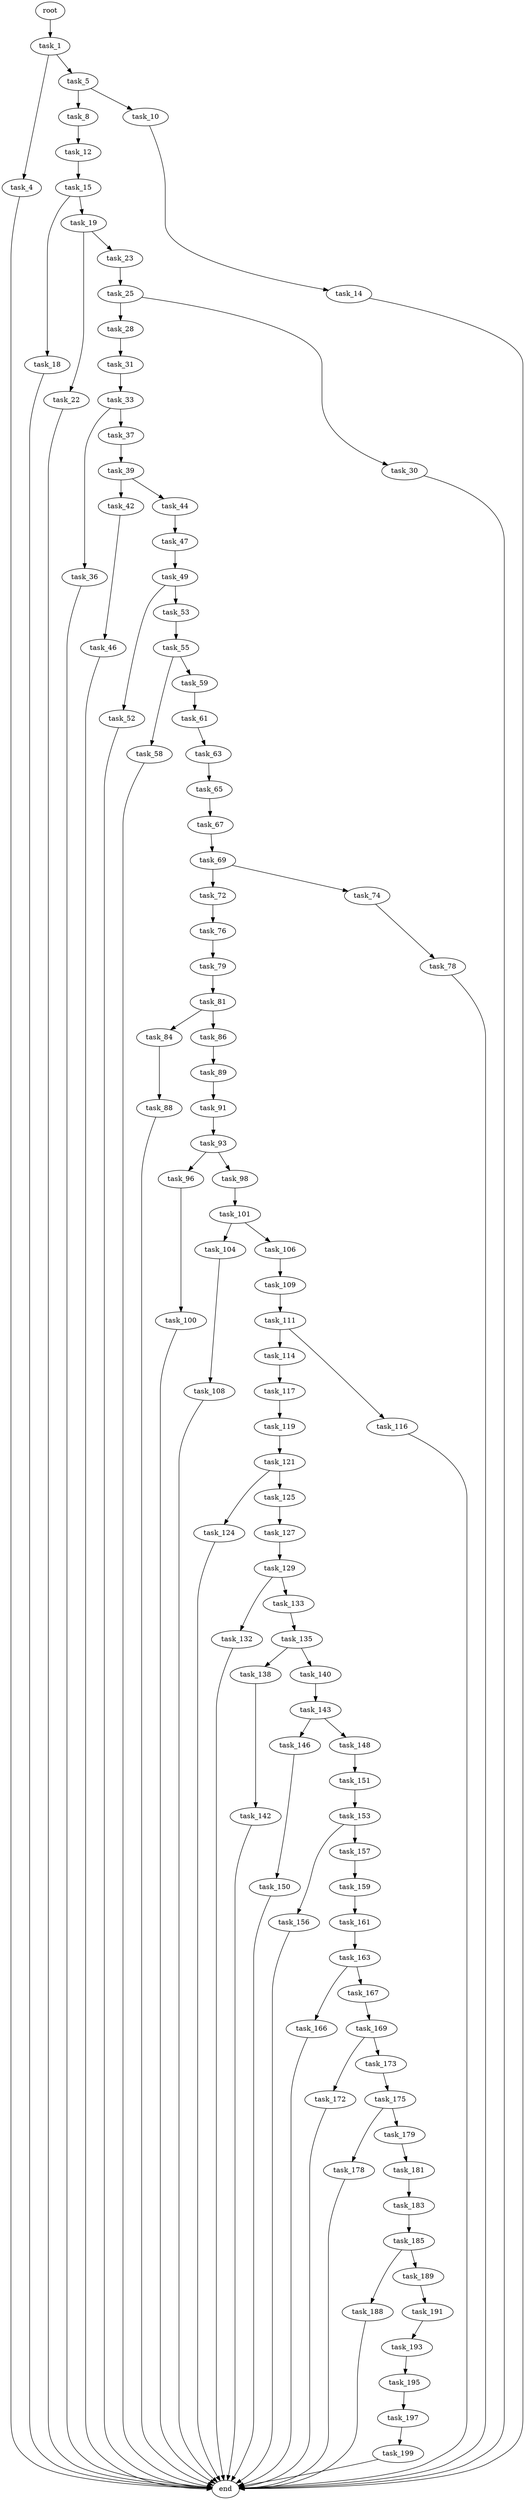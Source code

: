 digraph G {
  root [size="0.000000"];
  task_1 [size="43097256766.000000"];
  task_4 [size="866294075716.000000"];
  task_5 [size="179894236353.000000"];
  end [size="0.000000"];
  task_8 [size="31889865326.000000"];
  task_10 [size="3249437069.000000"];
  task_12 [size="6520878330.000000"];
  task_14 [size="192390392984.000000"];
  task_15 [size="1033048124044.000000"];
  task_18 [size="889263579147.000000"];
  task_19 [size="51690225394.000000"];
  task_22 [size="14002258876.000000"];
  task_23 [size="6531696059.000000"];
  task_25 [size="231928233984.000000"];
  task_28 [size="991414166758.000000"];
  task_30 [size="42569822319.000000"];
  task_31 [size="368293445632.000000"];
  task_33 [size="8589934592.000000"];
  task_36 [size="68719476736.000000"];
  task_37 [size="10788590415.000000"];
  task_39 [size="542656286046.000000"];
  task_42 [size="23319657334.000000"];
  task_44 [size="540661927364.000000"];
  task_46 [size="368293445632.000000"];
  task_47 [size="1064142784.000000"];
  task_49 [size="8589934592.000000"];
  task_52 [size="24056422592.000000"];
  task_53 [size="549755813888.000000"];
  task_55 [size="59466030387.000000"];
  task_58 [size="1073741824000.000000"];
  task_59 [size="7144314324.000000"];
  task_61 [size="46207278876.000000"];
  task_63 [size="135791517479.000000"];
  task_65 [size="28991029248.000000"];
  task_67 [size="6525100670.000000"];
  task_69 [size="1073741824000.000000"];
  task_72 [size="187056480631.000000"];
  task_74 [size="8589934592.000000"];
  task_76 [size="478725147.000000"];
  task_78 [size="4661349302.000000"];
  task_79 [size="28991029248.000000"];
  task_81 [size="91324669270.000000"];
  task_84 [size="101368591985.000000"];
  task_86 [size="15915321263.000000"];
  task_88 [size="34274635630.000000"];
  task_89 [size="591947842.000000"];
  task_91 [size="14587064597.000000"];
  task_93 [size="368293445632.000000"];
  task_96 [size="4640632179.000000"];
  task_98 [size="38617512047.000000"];
  task_100 [size="782757789696.000000"];
  task_101 [size="986381877028.000000"];
  task_104 [size="18458280264.000000"];
  task_106 [size="463552339035.000000"];
  task_108 [size="502797165345.000000"];
  task_109 [size="231928233984.000000"];
  task_111 [size="134217728000.000000"];
  task_114 [size="12260182571.000000"];
  task_116 [size="150483136548.000000"];
  task_117 [size="23082167630.000000"];
  task_119 [size="1073741824000.000000"];
  task_121 [size="1108868180958.000000"];
  task_124 [size="714690612740.000000"];
  task_125 [size="11048276770.000000"];
  task_127 [size="43734913738.000000"];
  task_129 [size="1073741824000.000000"];
  task_132 [size="149284158592.000000"];
  task_133 [size="19303776041.000000"];
  task_135 [size="7558125066.000000"];
  task_138 [size="86066010516.000000"];
  task_140 [size="74384324720.000000"];
  task_142 [size="134217728000.000000"];
  task_143 [size="3694373111.000000"];
  task_146 [size="4411699273.000000"];
  task_148 [size="134217728000.000000"];
  task_150 [size="1436952971.000000"];
  task_151 [size="500862816806.000000"];
  task_153 [size="68719476736.000000"];
  task_156 [size="16421770628.000000"];
  task_157 [size="718033909654.000000"];
  task_159 [size="549755813888.000000"];
  task_161 [size="782757789696.000000"];
  task_163 [size="849130170674.000000"];
  task_166 [size="8920187944.000000"];
  task_167 [size="31345219945.000000"];
  task_169 [size="68719476736.000000"];
  task_172 [size="980004712.000000"];
  task_173 [size="552144022077.000000"];
  task_175 [size="28991029248.000000"];
  task_178 [size="69023778973.000000"];
  task_179 [size="46546870213.000000"];
  task_181 [size="28526934904.000000"];
  task_183 [size="454860057922.000000"];
  task_185 [size="8589934592.000000"];
  task_188 [size="782757789696.000000"];
  task_189 [size="120221097210.000000"];
  task_191 [size="5563878828.000000"];
  task_193 [size="4289447628.000000"];
  task_195 [size="83280156036.000000"];
  task_197 [size="368293445632.000000"];
  task_199 [size="359549040997.000000"];

  root -> task_1 [size="1.000000"];
  task_1 -> task_4 [size="33554432.000000"];
  task_1 -> task_5 [size="33554432.000000"];
  task_4 -> end [size="1.000000"];
  task_5 -> task_8 [size="209715200.000000"];
  task_5 -> task_10 [size="209715200.000000"];
  task_8 -> task_12 [size="536870912.000000"];
  task_10 -> task_14 [size="209715200.000000"];
  task_12 -> task_15 [size="134217728.000000"];
  task_14 -> end [size="1.000000"];
  task_15 -> task_18 [size="838860800.000000"];
  task_15 -> task_19 [size="838860800.000000"];
  task_18 -> end [size="1.000000"];
  task_19 -> task_22 [size="838860800.000000"];
  task_19 -> task_23 [size="838860800.000000"];
  task_22 -> end [size="1.000000"];
  task_23 -> task_25 [size="209715200.000000"];
  task_25 -> task_28 [size="301989888.000000"];
  task_25 -> task_30 [size="301989888.000000"];
  task_28 -> task_31 [size="838860800.000000"];
  task_30 -> end [size="1.000000"];
  task_31 -> task_33 [size="411041792.000000"];
  task_33 -> task_36 [size="33554432.000000"];
  task_33 -> task_37 [size="33554432.000000"];
  task_36 -> end [size="1.000000"];
  task_37 -> task_39 [size="301989888.000000"];
  task_39 -> task_42 [size="679477248.000000"];
  task_39 -> task_44 [size="679477248.000000"];
  task_42 -> task_46 [size="411041792.000000"];
  task_44 -> task_47 [size="536870912.000000"];
  task_46 -> end [size="1.000000"];
  task_47 -> task_49 [size="33554432.000000"];
  task_49 -> task_52 [size="33554432.000000"];
  task_49 -> task_53 [size="33554432.000000"];
  task_52 -> end [size="1.000000"];
  task_53 -> task_55 [size="536870912.000000"];
  task_55 -> task_58 [size="75497472.000000"];
  task_55 -> task_59 [size="75497472.000000"];
  task_58 -> end [size="1.000000"];
  task_59 -> task_61 [size="301989888.000000"];
  task_61 -> task_63 [size="134217728.000000"];
  task_63 -> task_65 [size="301989888.000000"];
  task_65 -> task_67 [size="75497472.000000"];
  task_67 -> task_69 [size="209715200.000000"];
  task_69 -> task_72 [size="838860800.000000"];
  task_69 -> task_74 [size="838860800.000000"];
  task_72 -> task_76 [size="301989888.000000"];
  task_74 -> task_78 [size="33554432.000000"];
  task_76 -> task_79 [size="33554432.000000"];
  task_78 -> end [size="1.000000"];
  task_79 -> task_81 [size="75497472.000000"];
  task_81 -> task_84 [size="301989888.000000"];
  task_81 -> task_86 [size="301989888.000000"];
  task_84 -> task_88 [size="75497472.000000"];
  task_86 -> task_89 [size="301989888.000000"];
  task_88 -> end [size="1.000000"];
  task_89 -> task_91 [size="33554432.000000"];
  task_91 -> task_93 [size="679477248.000000"];
  task_93 -> task_96 [size="411041792.000000"];
  task_93 -> task_98 [size="411041792.000000"];
  task_96 -> task_100 [size="134217728.000000"];
  task_98 -> task_101 [size="838860800.000000"];
  task_100 -> end [size="1.000000"];
  task_101 -> task_104 [size="838860800.000000"];
  task_101 -> task_106 [size="838860800.000000"];
  task_104 -> task_108 [size="536870912.000000"];
  task_106 -> task_109 [size="301989888.000000"];
  task_108 -> end [size="1.000000"];
  task_109 -> task_111 [size="301989888.000000"];
  task_111 -> task_114 [size="209715200.000000"];
  task_111 -> task_116 [size="209715200.000000"];
  task_114 -> task_117 [size="411041792.000000"];
  task_116 -> end [size="1.000000"];
  task_117 -> task_119 [size="536870912.000000"];
  task_119 -> task_121 [size="838860800.000000"];
  task_121 -> task_124 [size="679477248.000000"];
  task_121 -> task_125 [size="679477248.000000"];
  task_124 -> end [size="1.000000"];
  task_125 -> task_127 [size="301989888.000000"];
  task_127 -> task_129 [size="838860800.000000"];
  task_129 -> task_132 [size="838860800.000000"];
  task_129 -> task_133 [size="838860800.000000"];
  task_132 -> end [size="1.000000"];
  task_133 -> task_135 [size="838860800.000000"];
  task_135 -> task_138 [size="679477248.000000"];
  task_135 -> task_140 [size="679477248.000000"];
  task_138 -> task_142 [size="134217728.000000"];
  task_140 -> task_143 [size="75497472.000000"];
  task_142 -> end [size="1.000000"];
  task_143 -> task_146 [size="301989888.000000"];
  task_143 -> task_148 [size="301989888.000000"];
  task_146 -> task_150 [size="209715200.000000"];
  task_148 -> task_151 [size="209715200.000000"];
  task_150 -> end [size="1.000000"];
  task_151 -> task_153 [size="679477248.000000"];
  task_153 -> task_156 [size="134217728.000000"];
  task_153 -> task_157 [size="134217728.000000"];
  task_156 -> end [size="1.000000"];
  task_157 -> task_159 [size="838860800.000000"];
  task_159 -> task_161 [size="536870912.000000"];
  task_161 -> task_163 [size="679477248.000000"];
  task_163 -> task_166 [size="838860800.000000"];
  task_163 -> task_167 [size="838860800.000000"];
  task_166 -> end [size="1.000000"];
  task_167 -> task_169 [size="75497472.000000"];
  task_169 -> task_172 [size="134217728.000000"];
  task_169 -> task_173 [size="134217728.000000"];
  task_172 -> end [size="1.000000"];
  task_173 -> task_175 [size="411041792.000000"];
  task_175 -> task_178 [size="75497472.000000"];
  task_175 -> task_179 [size="75497472.000000"];
  task_178 -> end [size="1.000000"];
  task_179 -> task_181 [size="75497472.000000"];
  task_181 -> task_183 [size="33554432.000000"];
  task_183 -> task_185 [size="411041792.000000"];
  task_185 -> task_188 [size="33554432.000000"];
  task_185 -> task_189 [size="33554432.000000"];
  task_188 -> end [size="1.000000"];
  task_189 -> task_191 [size="301989888.000000"];
  task_191 -> task_193 [size="536870912.000000"];
  task_193 -> task_195 [size="301989888.000000"];
  task_195 -> task_197 [size="75497472.000000"];
  task_197 -> task_199 [size="411041792.000000"];
  task_199 -> end [size="1.000000"];
}
